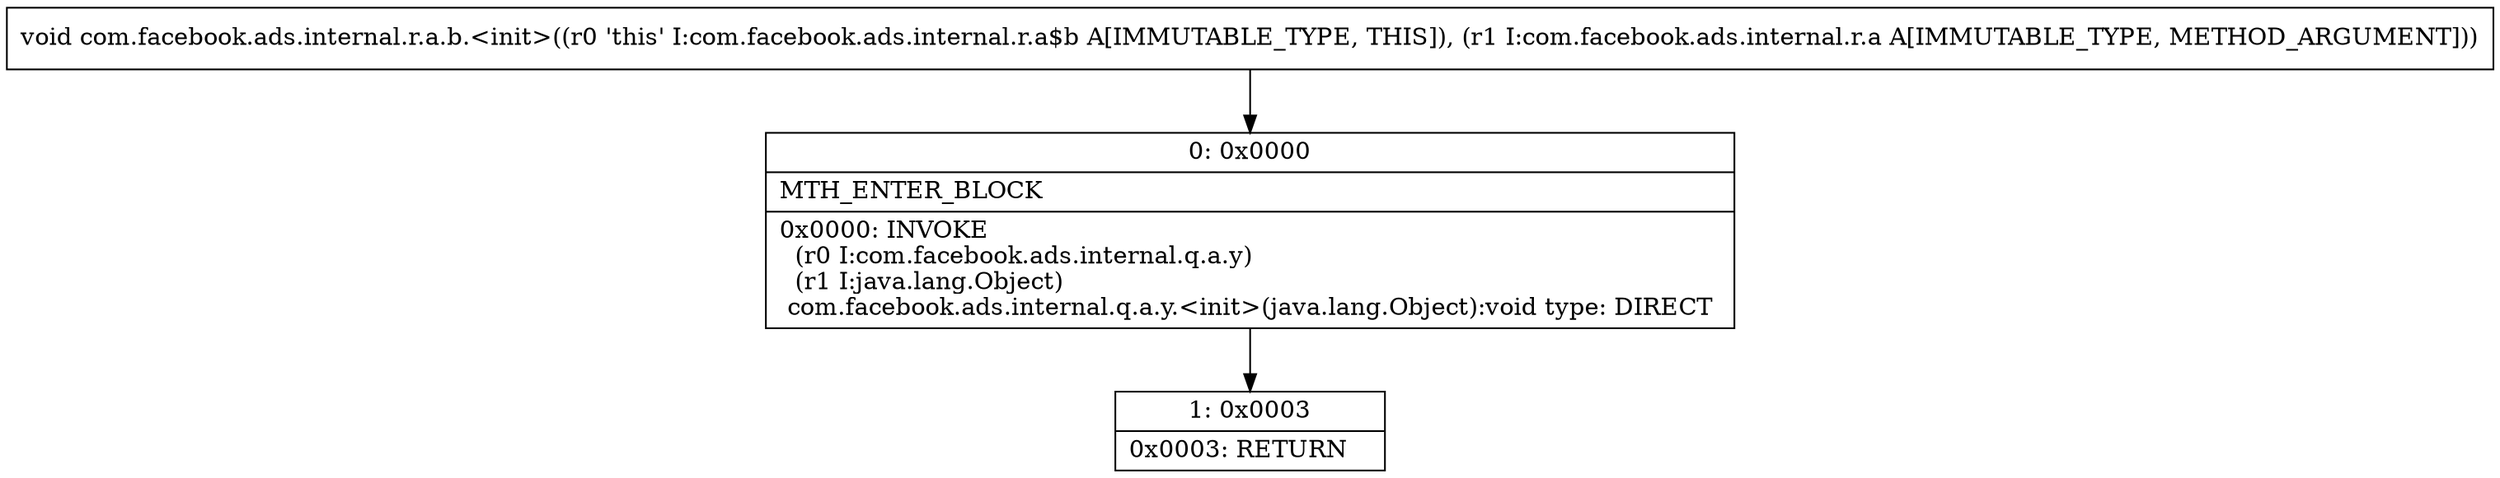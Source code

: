 digraph "CFG forcom.facebook.ads.internal.r.a.b.\<init\>(Lcom\/facebook\/ads\/internal\/r\/a;)V" {
Node_0 [shape=record,label="{0\:\ 0x0000|MTH_ENTER_BLOCK\l|0x0000: INVOKE  \l  (r0 I:com.facebook.ads.internal.q.a.y)\l  (r1 I:java.lang.Object)\l com.facebook.ads.internal.q.a.y.\<init\>(java.lang.Object):void type: DIRECT \l}"];
Node_1 [shape=record,label="{1\:\ 0x0003|0x0003: RETURN   \l}"];
MethodNode[shape=record,label="{void com.facebook.ads.internal.r.a.b.\<init\>((r0 'this' I:com.facebook.ads.internal.r.a$b A[IMMUTABLE_TYPE, THIS]), (r1 I:com.facebook.ads.internal.r.a A[IMMUTABLE_TYPE, METHOD_ARGUMENT])) }"];
MethodNode -> Node_0;
Node_0 -> Node_1;
}

